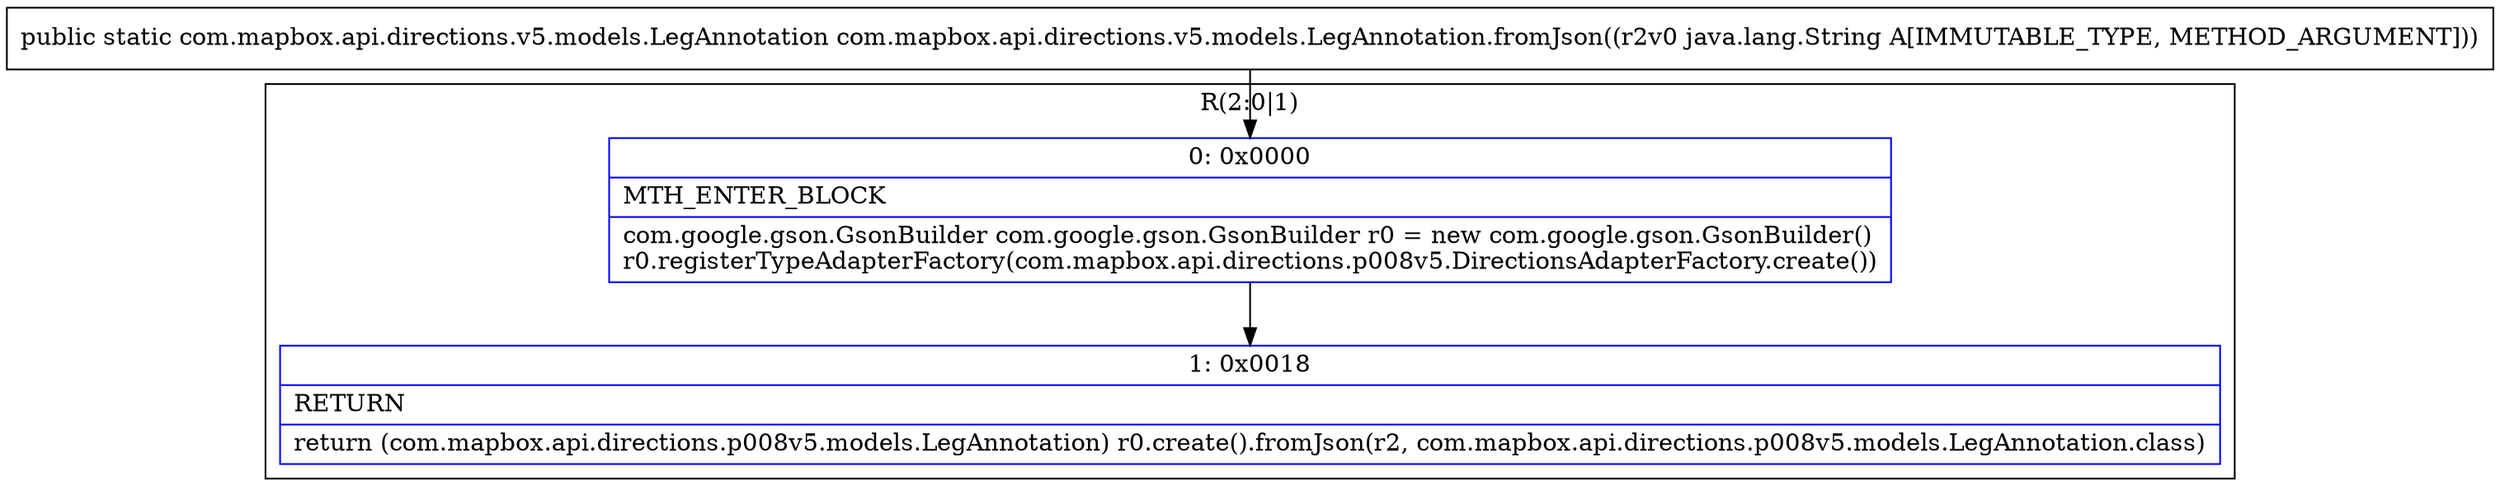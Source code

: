 digraph "CFG forcom.mapbox.api.directions.v5.models.LegAnnotation.fromJson(Ljava\/lang\/String;)Lcom\/mapbox\/api\/directions\/v5\/models\/LegAnnotation;" {
subgraph cluster_Region_533055367 {
label = "R(2:0|1)";
node [shape=record,color=blue];
Node_0 [shape=record,label="{0\:\ 0x0000|MTH_ENTER_BLOCK\l|com.google.gson.GsonBuilder com.google.gson.GsonBuilder r0 = new com.google.gson.GsonBuilder()\lr0.registerTypeAdapterFactory(com.mapbox.api.directions.p008v5.DirectionsAdapterFactory.create())\l}"];
Node_1 [shape=record,label="{1\:\ 0x0018|RETURN\l|return (com.mapbox.api.directions.p008v5.models.LegAnnotation) r0.create().fromJson(r2, com.mapbox.api.directions.p008v5.models.LegAnnotation.class)\l}"];
}
MethodNode[shape=record,label="{public static com.mapbox.api.directions.v5.models.LegAnnotation com.mapbox.api.directions.v5.models.LegAnnotation.fromJson((r2v0 java.lang.String A[IMMUTABLE_TYPE, METHOD_ARGUMENT])) }"];
MethodNode -> Node_0;
Node_0 -> Node_1;
}

